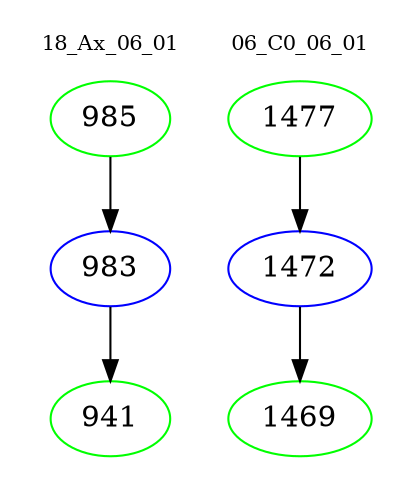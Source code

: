 digraph{
subgraph cluster_0 {
color = white
label = "18_Ax_06_01";
fontsize=10;
T0_985 [label="985", color="green"]
T0_985 -> T0_983 [color="black"]
T0_983 [label="983", color="blue"]
T0_983 -> T0_941 [color="black"]
T0_941 [label="941", color="green"]
}
subgraph cluster_1 {
color = white
label = "06_C0_06_01";
fontsize=10;
T1_1477 [label="1477", color="green"]
T1_1477 -> T1_1472 [color="black"]
T1_1472 [label="1472", color="blue"]
T1_1472 -> T1_1469 [color="black"]
T1_1469 [label="1469", color="green"]
}
}
